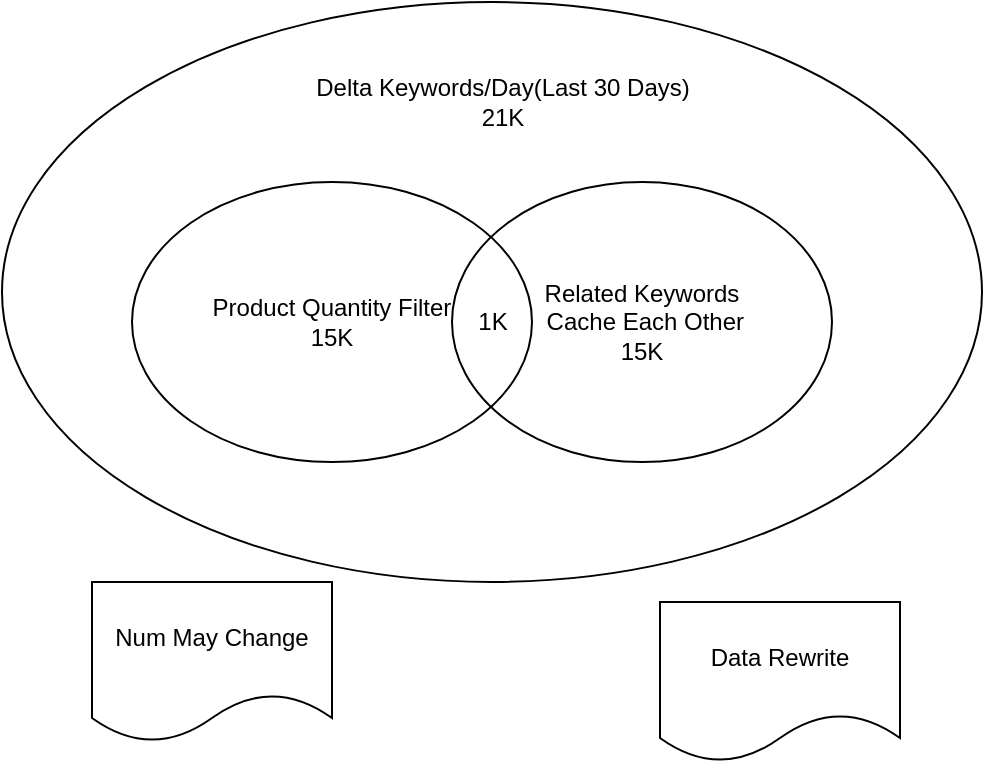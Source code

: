 <mxfile version="24.5.1" type="github">
  <diagram name="第 1 页" id="n9BJiZA9naeOwXcYTyGx">
    <mxGraphModel dx="1026" dy="562" grid="1" gridSize="10" guides="1" tooltips="1" connect="1" arrows="1" fold="1" page="1" pageScale="1" pageWidth="827" pageHeight="1169" math="0" shadow="0">
      <root>
        <mxCell id="0" />
        <mxCell id="1" parent="0" />
        <mxCell id="0Qk2AzKA6F4xNOGgDEP6-4" value="" style="ellipse;whiteSpace=wrap;html=1;fillColor=none;" vertex="1" parent="1">
          <mxGeometry x="25" y="100" width="490" height="290" as="geometry" />
        </mxCell>
        <mxCell id="0Qk2AzKA6F4xNOGgDEP6-1" value="&lt;div&gt;Product Quantity Filter&lt;/div&gt;15K" style="ellipse;whiteSpace=wrap;html=1;fillColor=none;" vertex="1" parent="1">
          <mxGeometry x="90" y="190" width="200" height="140" as="geometry" />
        </mxCell>
        <mxCell id="0Qk2AzKA6F4xNOGgDEP6-2" value="&lt;div&gt;Related Keywords&lt;/div&gt;&lt;div&gt;&amp;nbsp;Cache Each Other&lt;/div&gt;15K" style="ellipse;whiteSpace=wrap;html=1;fillColor=none;" vertex="1" parent="1">
          <mxGeometry x="250" y="190" width="190" height="140" as="geometry" />
        </mxCell>
        <mxCell id="0Qk2AzKA6F4xNOGgDEP6-3" value="1K" style="text;html=1;align=center;verticalAlign=middle;resizable=0;points=[];autosize=1;strokeColor=none;fillColor=none;" vertex="1" parent="1">
          <mxGeometry x="250" y="245" width="40" height="30" as="geometry" />
        </mxCell>
        <mxCell id="0Qk2AzKA6F4xNOGgDEP6-5" value="Delta Keywords/Day(Last 30 Days&lt;span style=&quot;background-color: initial;&quot;&gt;)&lt;/span&gt;&lt;div&gt;&lt;span style=&quot;background-color: initial;&quot;&gt;21K&lt;/span&gt;&lt;/div&gt;" style="text;html=1;align=center;verticalAlign=middle;resizable=0;points=[];autosize=1;strokeColor=none;fillColor=none;" vertex="1" parent="1">
          <mxGeometry x="170" y="130" width="210" height="40" as="geometry" />
        </mxCell>
        <mxCell id="0Qk2AzKA6F4xNOGgDEP6-6" value="Num May Change" style="shape=document;whiteSpace=wrap;html=1;boundedLbl=1;" vertex="1" parent="1">
          <mxGeometry x="70" y="390" width="120" height="80" as="geometry" />
        </mxCell>
        <mxCell id="0Qk2AzKA6F4xNOGgDEP6-7" value="Data Rewrite" style="shape=document;whiteSpace=wrap;html=1;boundedLbl=1;" vertex="1" parent="1">
          <mxGeometry x="354" y="400" width="120" height="80" as="geometry" />
        </mxCell>
      </root>
    </mxGraphModel>
  </diagram>
</mxfile>
